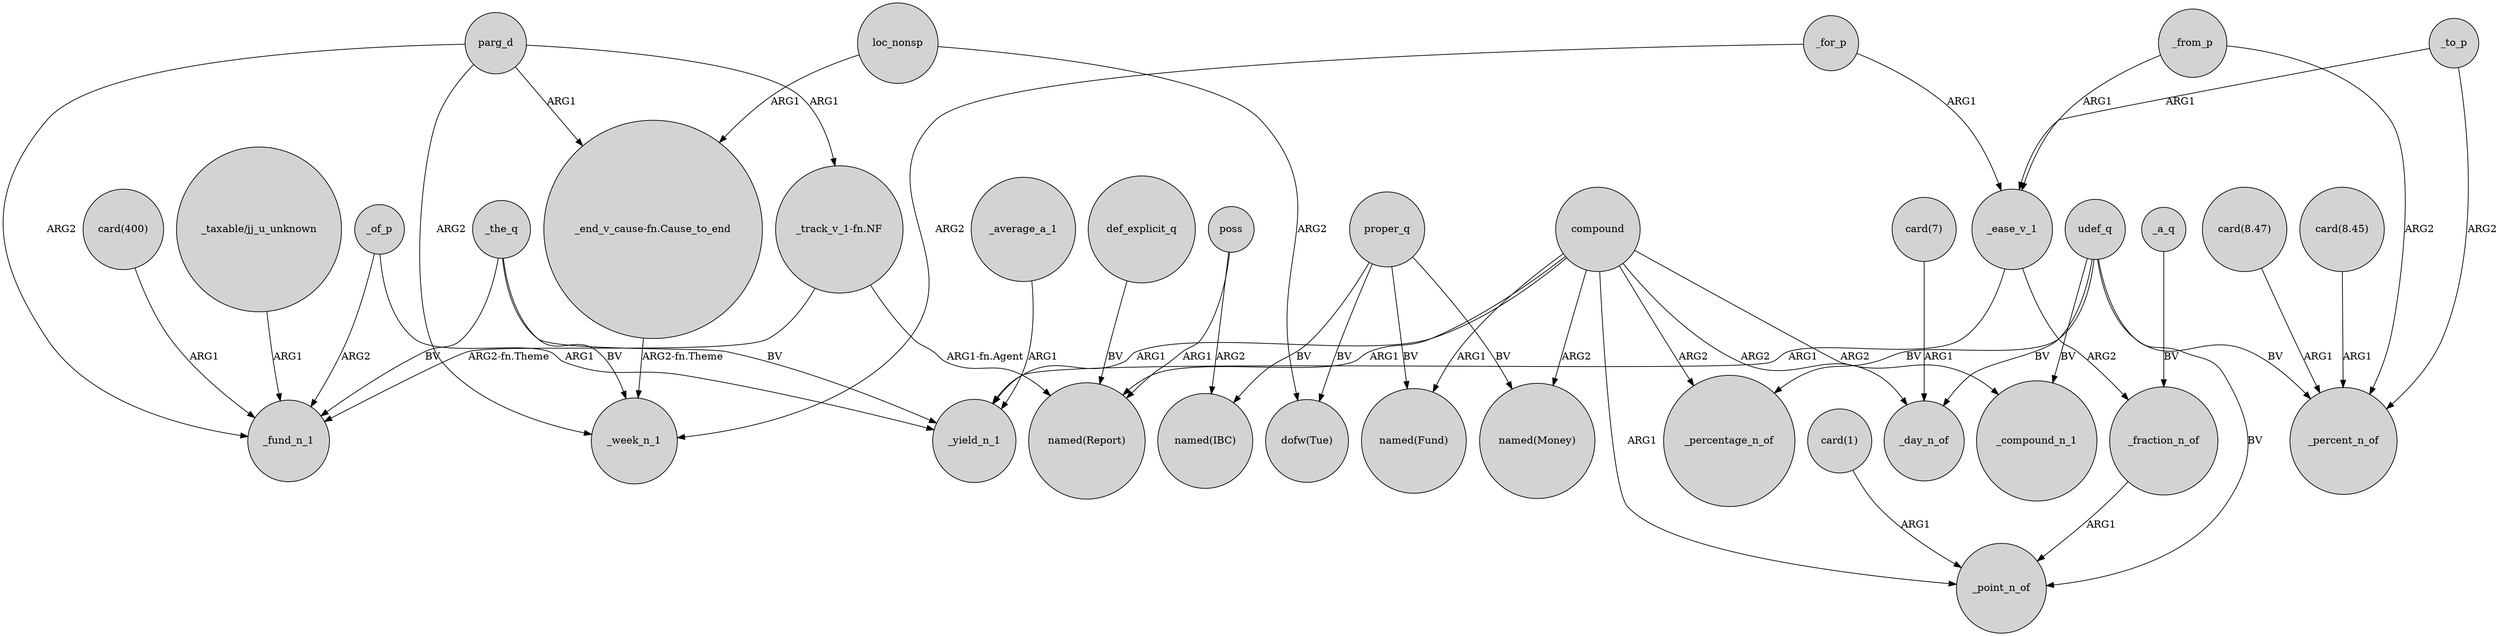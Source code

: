 digraph {
	node [shape=circle style=filled]
	parg_d -> "_track_v_1-fn.NF" [label=ARG1]
	_the_q -> _yield_n_1 [label=BV]
	compound -> "named(Report)" [label=ARG1]
	udef_q -> _compound_n_1 [label=BV]
	"_end_v_cause-fn.Cause_to_end" -> _week_n_1 [label="ARG2-fn.Theme"]
	poss -> "named(Report)" [label=ARG1]
	_ease_v_1 -> _fraction_n_of [label=ARG2]
	compound -> _percentage_n_of [label=ARG2]
	parg_d -> _week_n_1 [label=ARG2]
	compound -> "named(Fund)" [label=ARG1]
	_average_a_1 -> _yield_n_1 [label=ARG1]
	compound -> _day_n_of [label=ARG2]
	compound -> _yield_n_1 [label=ARG1]
	compound -> _compound_n_1 [label=ARG2]
	proper_q -> "named(Money)" [label=BV]
	_ease_v_1 -> _yield_n_1 [label=ARG1]
	"card(7)" -> _day_n_of [label=ARG1]
	udef_q -> _day_n_of [label=BV]
	"card(400)" -> _fund_n_1 [label=ARG1]
	proper_q -> "dofw(Tue)" [label=BV]
	parg_d -> _fund_n_1 [label=ARG2]
	_for_p -> _ease_v_1 [label=ARG1]
	_the_q -> _fund_n_1 [label=BV]
	"card(8.47)" -> _percent_n_of [label=ARG1]
	"_taxable/jj_u_unknown" -> _fund_n_1 [label=ARG1]
	_fraction_n_of -> _point_n_of [label=ARG1]
	proper_q -> "named(IBC)" [label=BV]
	compound -> _point_n_of [label=ARG1]
	def_explicit_q -> "named(Report)" [label=BV]
	_of_p -> _fund_n_1 [label=ARG2]
	_of_p -> _yield_n_1 [label=ARG1]
	_from_p -> _ease_v_1 [label=ARG1]
	_for_p -> _week_n_1 [label=ARG2]
	loc_nonsp -> "_end_v_cause-fn.Cause_to_end" [label=ARG1]
	"card(1)" -> _point_n_of [label=ARG1]
	_the_q -> _week_n_1 [label=BV]
	parg_d -> "_end_v_cause-fn.Cause_to_end" [label=ARG1]
	loc_nonsp -> "dofw(Tue)" [label=ARG2]
	udef_q -> _percentage_n_of [label=BV]
	"_track_v_1-fn.NF" -> _fund_n_1 [label="ARG2-fn.Theme"]
	"_track_v_1-fn.NF" -> "named(Report)" [label="ARG1-fn.Agent"]
	_to_p -> _percent_n_of [label=ARG2]
	proper_q -> "named(Fund)" [label=BV]
	compound -> "named(Money)" [label=ARG2]
	_from_p -> _percent_n_of [label=ARG2]
	udef_q -> _percent_n_of [label=BV]
	"card(8.45)" -> _percent_n_of [label=ARG1]
	_a_q -> _fraction_n_of [label=BV]
	poss -> "named(IBC)" [label=ARG2]
	udef_q -> _point_n_of [label=BV]
	_to_p -> _ease_v_1 [label=ARG1]
}
